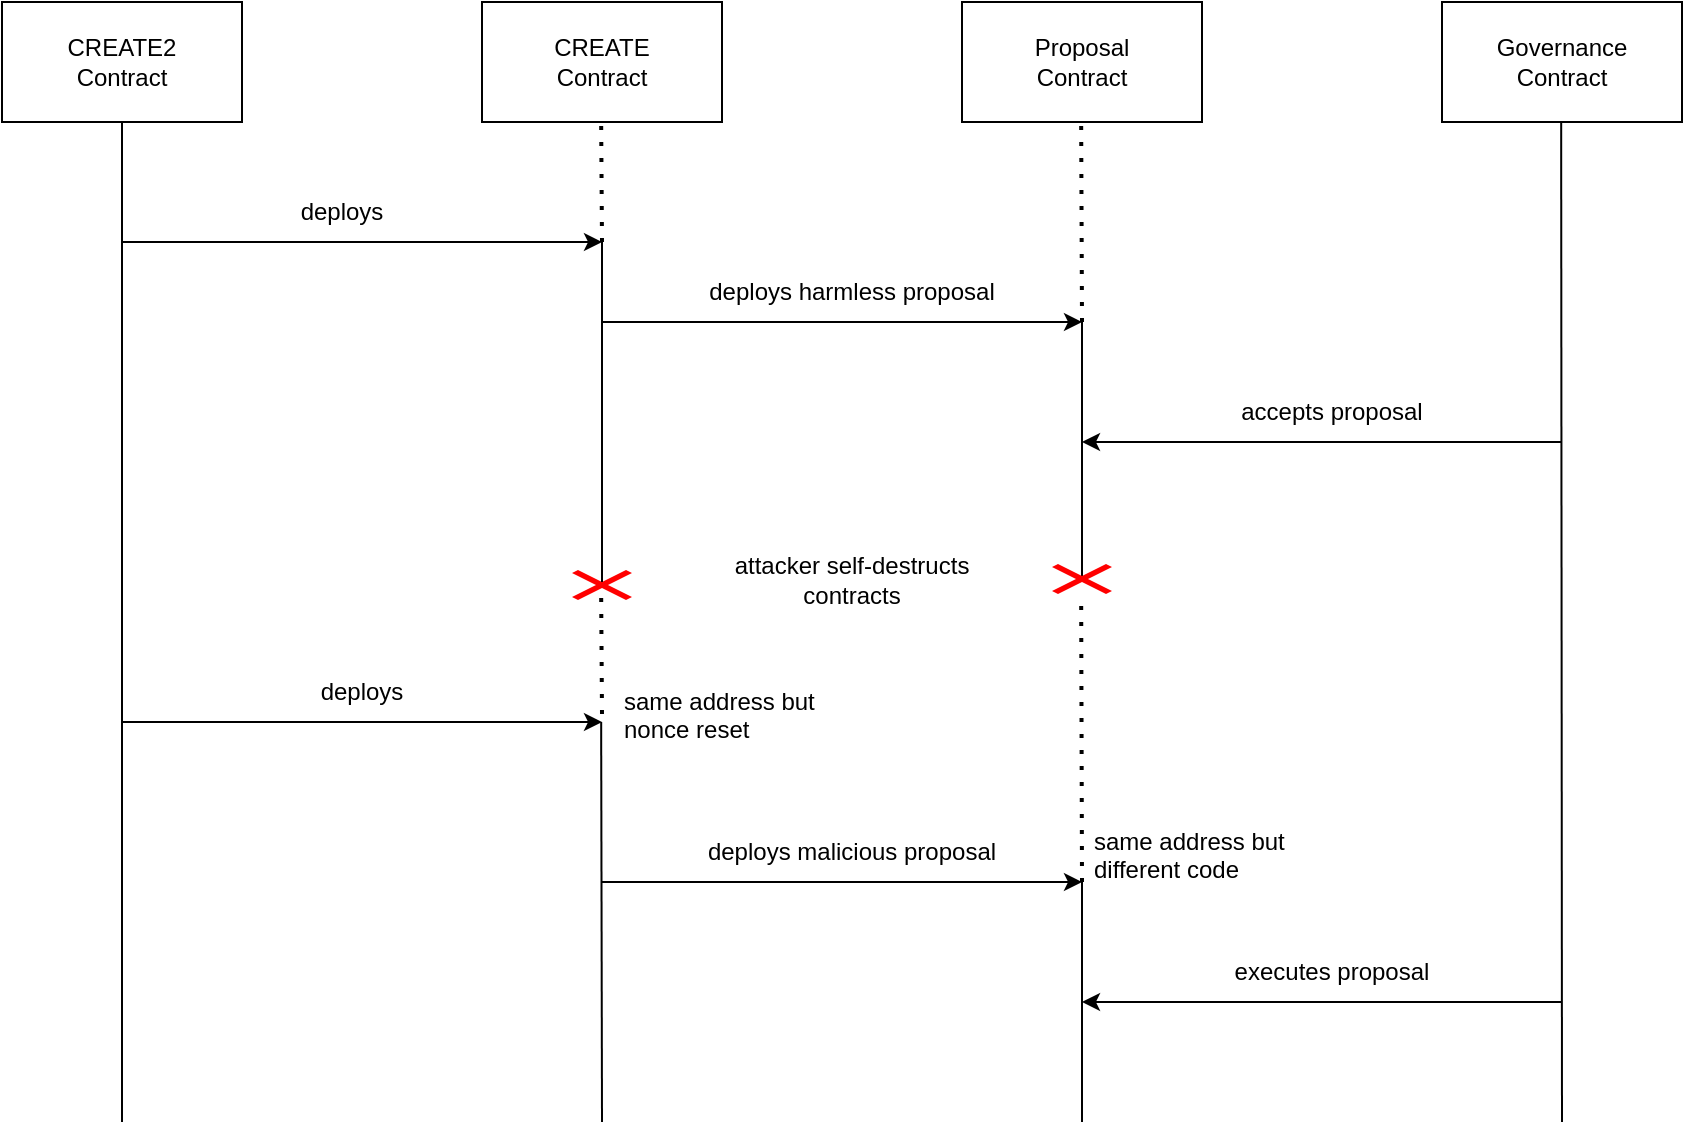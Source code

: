 <mxfile version="22.1.21" type="device">
  <diagram name="Page-1" id="G36I1ciaqv593En-_ECq">
    <mxGraphModel dx="1675" dy="998" grid="1" gridSize="10" guides="1" tooltips="1" connect="1" arrows="1" fold="1" page="1" pageScale="1" pageWidth="850" pageHeight="1100" math="0" shadow="0">
      <root>
        <mxCell id="0" />
        <mxCell id="1" parent="0" />
        <mxCell id="wPs_mV4C0CCg1aY92pXq-1" value="CREATE2&lt;br&gt;Contract" style="rounded=0;whiteSpace=wrap;html=1;" vertex="1" parent="1">
          <mxGeometry x="40" y="40" width="120" height="60" as="geometry" />
        </mxCell>
        <mxCell id="wPs_mV4C0CCg1aY92pXq-2" value="CREATE&lt;br&gt;Contract" style="rounded=0;whiteSpace=wrap;html=1;" vertex="1" parent="1">
          <mxGeometry x="280" y="40" width="120" height="60" as="geometry" />
        </mxCell>
        <mxCell id="wPs_mV4C0CCg1aY92pXq-4" value="Proposal&lt;br&gt;Contract" style="rounded=0;whiteSpace=wrap;html=1;" vertex="1" parent="1">
          <mxGeometry x="520" y="40" width="120" height="60" as="geometry" />
        </mxCell>
        <mxCell id="wPs_mV4C0CCg1aY92pXq-5" value="Governance&lt;br&gt;Contract" style="rounded=0;whiteSpace=wrap;html=1;" vertex="1" parent="1">
          <mxGeometry x="760" y="40" width="120" height="60" as="geometry" />
        </mxCell>
        <mxCell id="wPs_mV4C0CCg1aY92pXq-6" value="" style="endArrow=none;html=1;rounded=0;entryX=0.5;entryY=1;entryDx=0;entryDy=0;" edge="1" parent="1" target="wPs_mV4C0CCg1aY92pXq-1">
          <mxGeometry width="50" height="50" relative="1" as="geometry">
            <mxPoint x="100" y="600" as="sourcePoint" />
            <mxPoint x="350" y="300" as="targetPoint" />
          </mxGeometry>
        </mxCell>
        <mxCell id="wPs_mV4C0CCg1aY92pXq-8" value="" style="endArrow=none;html=1;rounded=0;" edge="1" parent="1">
          <mxGeometry width="50" height="50" relative="1" as="geometry">
            <mxPoint x="580" y="330" as="sourcePoint" />
            <mxPoint x="580" y="200" as="targetPoint" />
          </mxGeometry>
        </mxCell>
        <mxCell id="wPs_mV4C0CCg1aY92pXq-9" value="" style="endArrow=none;html=1;rounded=0;entryX=0.5;entryY=1;entryDx=0;entryDy=0;" edge="1" parent="1">
          <mxGeometry width="50" height="50" relative="1" as="geometry">
            <mxPoint x="820" y="600" as="sourcePoint" />
            <mxPoint x="819.58" y="100" as="targetPoint" />
          </mxGeometry>
        </mxCell>
        <mxCell id="wPs_mV4C0CCg1aY92pXq-10" value="" style="endArrow=classic;html=1;rounded=0;" edge="1" parent="1">
          <mxGeometry width="50" height="50" relative="1" as="geometry">
            <mxPoint x="100" y="160" as="sourcePoint" />
            <mxPoint x="340" y="160" as="targetPoint" />
          </mxGeometry>
        </mxCell>
        <mxCell id="wPs_mV4C0CCg1aY92pXq-11" value="deploys" style="text;html=1;strokeColor=none;fillColor=none;align=center;verticalAlign=middle;whiteSpace=wrap;rounded=0;" vertex="1" parent="1">
          <mxGeometry x="180" y="130" width="60" height="30" as="geometry" />
        </mxCell>
        <mxCell id="wPs_mV4C0CCg1aY92pXq-12" value="" style="endArrow=classic;html=1;rounded=0;" edge="1" parent="1">
          <mxGeometry width="50" height="50" relative="1" as="geometry">
            <mxPoint x="340" y="200" as="sourcePoint" />
            <mxPoint x="580" y="200" as="targetPoint" />
          </mxGeometry>
        </mxCell>
        <mxCell id="wPs_mV4C0CCg1aY92pXq-13" value="deploys harmless proposal" style="text;html=1;strokeColor=none;fillColor=none;align=center;verticalAlign=middle;whiteSpace=wrap;rounded=0;" vertex="1" parent="1">
          <mxGeometry x="380" y="170" width="170" height="30" as="geometry" />
        </mxCell>
        <mxCell id="wPs_mV4C0CCg1aY92pXq-14" value="" style="endArrow=classic;html=1;rounded=0;" edge="1" parent="1">
          <mxGeometry width="50" height="50" relative="1" as="geometry">
            <mxPoint x="820" y="260" as="sourcePoint" />
            <mxPoint x="580" y="260" as="targetPoint" />
          </mxGeometry>
        </mxCell>
        <mxCell id="wPs_mV4C0CCg1aY92pXq-15" value="accepts proposal" style="text;html=1;strokeColor=none;fillColor=none;align=center;verticalAlign=middle;whiteSpace=wrap;rounded=0;" vertex="1" parent="1">
          <mxGeometry x="640" y="230" width="130" height="30" as="geometry" />
        </mxCell>
        <mxCell id="wPs_mV4C0CCg1aY92pXq-16" value="" style="shape=mxgraph.mockup.markup.redX;fillColor=#ff0000;html=1;shadow=0;whiteSpace=wrap;strokeColor=none;" vertex="1" parent="1">
          <mxGeometry x="565" y="321" width="30" height="15" as="geometry" />
        </mxCell>
        <mxCell id="wPs_mV4C0CCg1aY92pXq-18" value="attacker self-destructs contracts" style="text;html=1;strokeColor=none;fillColor=none;align=center;verticalAlign=middle;whiteSpace=wrap;rounded=0;" vertex="1" parent="1">
          <mxGeometry x="390" y="313.5" width="150" height="30" as="geometry" />
        </mxCell>
        <mxCell id="wPs_mV4C0CCg1aY92pXq-17" value="" style="shape=mxgraph.mockup.markup.redX;fillColor=#ff0000;html=1;shadow=0;whiteSpace=wrap;strokeColor=none;" vertex="1" parent="1">
          <mxGeometry x="325" y="324" width="30" height="15" as="geometry" />
        </mxCell>
        <mxCell id="wPs_mV4C0CCg1aY92pXq-21" value="" style="endArrow=none;html=1;rounded=0;" edge="1" parent="1">
          <mxGeometry width="50" height="50" relative="1" as="geometry">
            <mxPoint x="340" y="330" as="sourcePoint" />
            <mxPoint x="340" y="160" as="targetPoint" />
          </mxGeometry>
        </mxCell>
        <mxCell id="wPs_mV4C0CCg1aY92pXq-22" value="" style="endArrow=none;dashed=1;html=1;dashPattern=1 3;strokeWidth=2;rounded=0;" edge="1" parent="1">
          <mxGeometry width="50" height="50" relative="1" as="geometry">
            <mxPoint x="340" y="160" as="sourcePoint" />
            <mxPoint x="339.58" y="100" as="targetPoint" />
          </mxGeometry>
        </mxCell>
        <mxCell id="wPs_mV4C0CCg1aY92pXq-23" value="" style="endArrow=none;dashed=1;html=1;dashPattern=1 3;strokeWidth=2;rounded=0;" edge="1" parent="1">
          <mxGeometry width="50" height="50" relative="1" as="geometry">
            <mxPoint x="580" y="200" as="sourcePoint" />
            <mxPoint x="579.58" y="100" as="targetPoint" />
          </mxGeometry>
        </mxCell>
        <mxCell id="wPs_mV4C0CCg1aY92pXq-24" value="" style="endArrow=none;dashed=1;html=1;dashPattern=1 3;strokeWidth=2;rounded=0;" edge="1" parent="1">
          <mxGeometry width="50" height="50" relative="1" as="geometry">
            <mxPoint x="340" y="396" as="sourcePoint" />
            <mxPoint x="339.58" y="336" as="targetPoint" />
          </mxGeometry>
        </mxCell>
        <mxCell id="wPs_mV4C0CCg1aY92pXq-25" value="" style="endArrow=none;dashed=1;html=1;dashPattern=1 3;strokeWidth=2;rounded=0;" edge="1" parent="1">
          <mxGeometry width="50" height="50" relative="1" as="geometry">
            <mxPoint x="580" y="480" as="sourcePoint" />
            <mxPoint x="579.58" y="336" as="targetPoint" />
          </mxGeometry>
        </mxCell>
        <mxCell id="wPs_mV4C0CCg1aY92pXq-26" value="" style="endArrow=classic;html=1;rounded=0;" edge="1" parent="1">
          <mxGeometry width="50" height="50" relative="1" as="geometry">
            <mxPoint x="100" y="400" as="sourcePoint" />
            <mxPoint x="340" y="400" as="targetPoint" />
          </mxGeometry>
        </mxCell>
        <mxCell id="wPs_mV4C0CCg1aY92pXq-27" value="deploys" style="text;html=1;strokeColor=none;fillColor=none;align=center;verticalAlign=middle;whiteSpace=wrap;rounded=0;" vertex="1" parent="1">
          <mxGeometry x="190" y="370" width="60" height="30" as="geometry" />
        </mxCell>
        <mxCell id="wPs_mV4C0CCg1aY92pXq-28" value="same address but nonce reset" style="text;strokeColor=none;fillColor=none;align=left;verticalAlign=middle;spacingLeft=4;spacingRight=4;overflow=hidden;points=[[0,0.5],[1,0.5]];portConstraint=eastwest;rotatable=0;whiteSpace=wrap;html=1;" vertex="1" parent="1">
          <mxGeometry x="345" y="380" width="115" height="30" as="geometry" />
        </mxCell>
        <mxCell id="wPs_mV4C0CCg1aY92pXq-29" value="" style="endArrow=none;html=1;rounded=0;" edge="1" parent="1">
          <mxGeometry width="50" height="50" relative="1" as="geometry">
            <mxPoint x="340" y="600" as="sourcePoint" />
            <mxPoint x="339.58" y="400" as="targetPoint" />
          </mxGeometry>
        </mxCell>
        <mxCell id="wPs_mV4C0CCg1aY92pXq-30" value="deploys malicious proposal" style="text;html=1;strokeColor=none;fillColor=none;align=center;verticalAlign=middle;whiteSpace=wrap;rounded=0;" vertex="1" parent="1">
          <mxGeometry x="380" y="450" width="170" height="30" as="geometry" />
        </mxCell>
        <mxCell id="wPs_mV4C0CCg1aY92pXq-31" value="" style="endArrow=classic;html=1;rounded=0;" edge="1" parent="1">
          <mxGeometry width="50" height="50" relative="1" as="geometry">
            <mxPoint x="340" y="480" as="sourcePoint" />
            <mxPoint x="580" y="480" as="targetPoint" />
          </mxGeometry>
        </mxCell>
        <mxCell id="wPs_mV4C0CCg1aY92pXq-32" value="same address but different code" style="text;strokeColor=none;fillColor=none;align=left;verticalAlign=middle;spacingLeft=4;spacingRight=4;overflow=hidden;points=[[0,0.5],[1,0.5]];portConstraint=eastwest;rotatable=0;whiteSpace=wrap;html=1;" vertex="1" parent="1">
          <mxGeometry x="580" y="450" width="115" height="30" as="geometry" />
        </mxCell>
        <mxCell id="wPs_mV4C0CCg1aY92pXq-33" value="" style="endArrow=none;html=1;rounded=0;" edge="1" parent="1">
          <mxGeometry width="50" height="50" relative="1" as="geometry">
            <mxPoint x="580" y="600" as="sourcePoint" />
            <mxPoint x="580" y="480" as="targetPoint" />
          </mxGeometry>
        </mxCell>
        <mxCell id="wPs_mV4C0CCg1aY92pXq-34" value="" style="endArrow=classic;html=1;rounded=0;" edge="1" parent="1">
          <mxGeometry width="50" height="50" relative="1" as="geometry">
            <mxPoint x="820" y="540" as="sourcePoint" />
            <mxPoint x="580" y="540" as="targetPoint" />
          </mxGeometry>
        </mxCell>
        <mxCell id="wPs_mV4C0CCg1aY92pXq-35" value="executes proposal" style="text;html=1;strokeColor=none;fillColor=none;align=center;verticalAlign=middle;whiteSpace=wrap;rounded=0;" vertex="1" parent="1">
          <mxGeometry x="640" y="510" width="130" height="30" as="geometry" />
        </mxCell>
      </root>
    </mxGraphModel>
  </diagram>
</mxfile>
